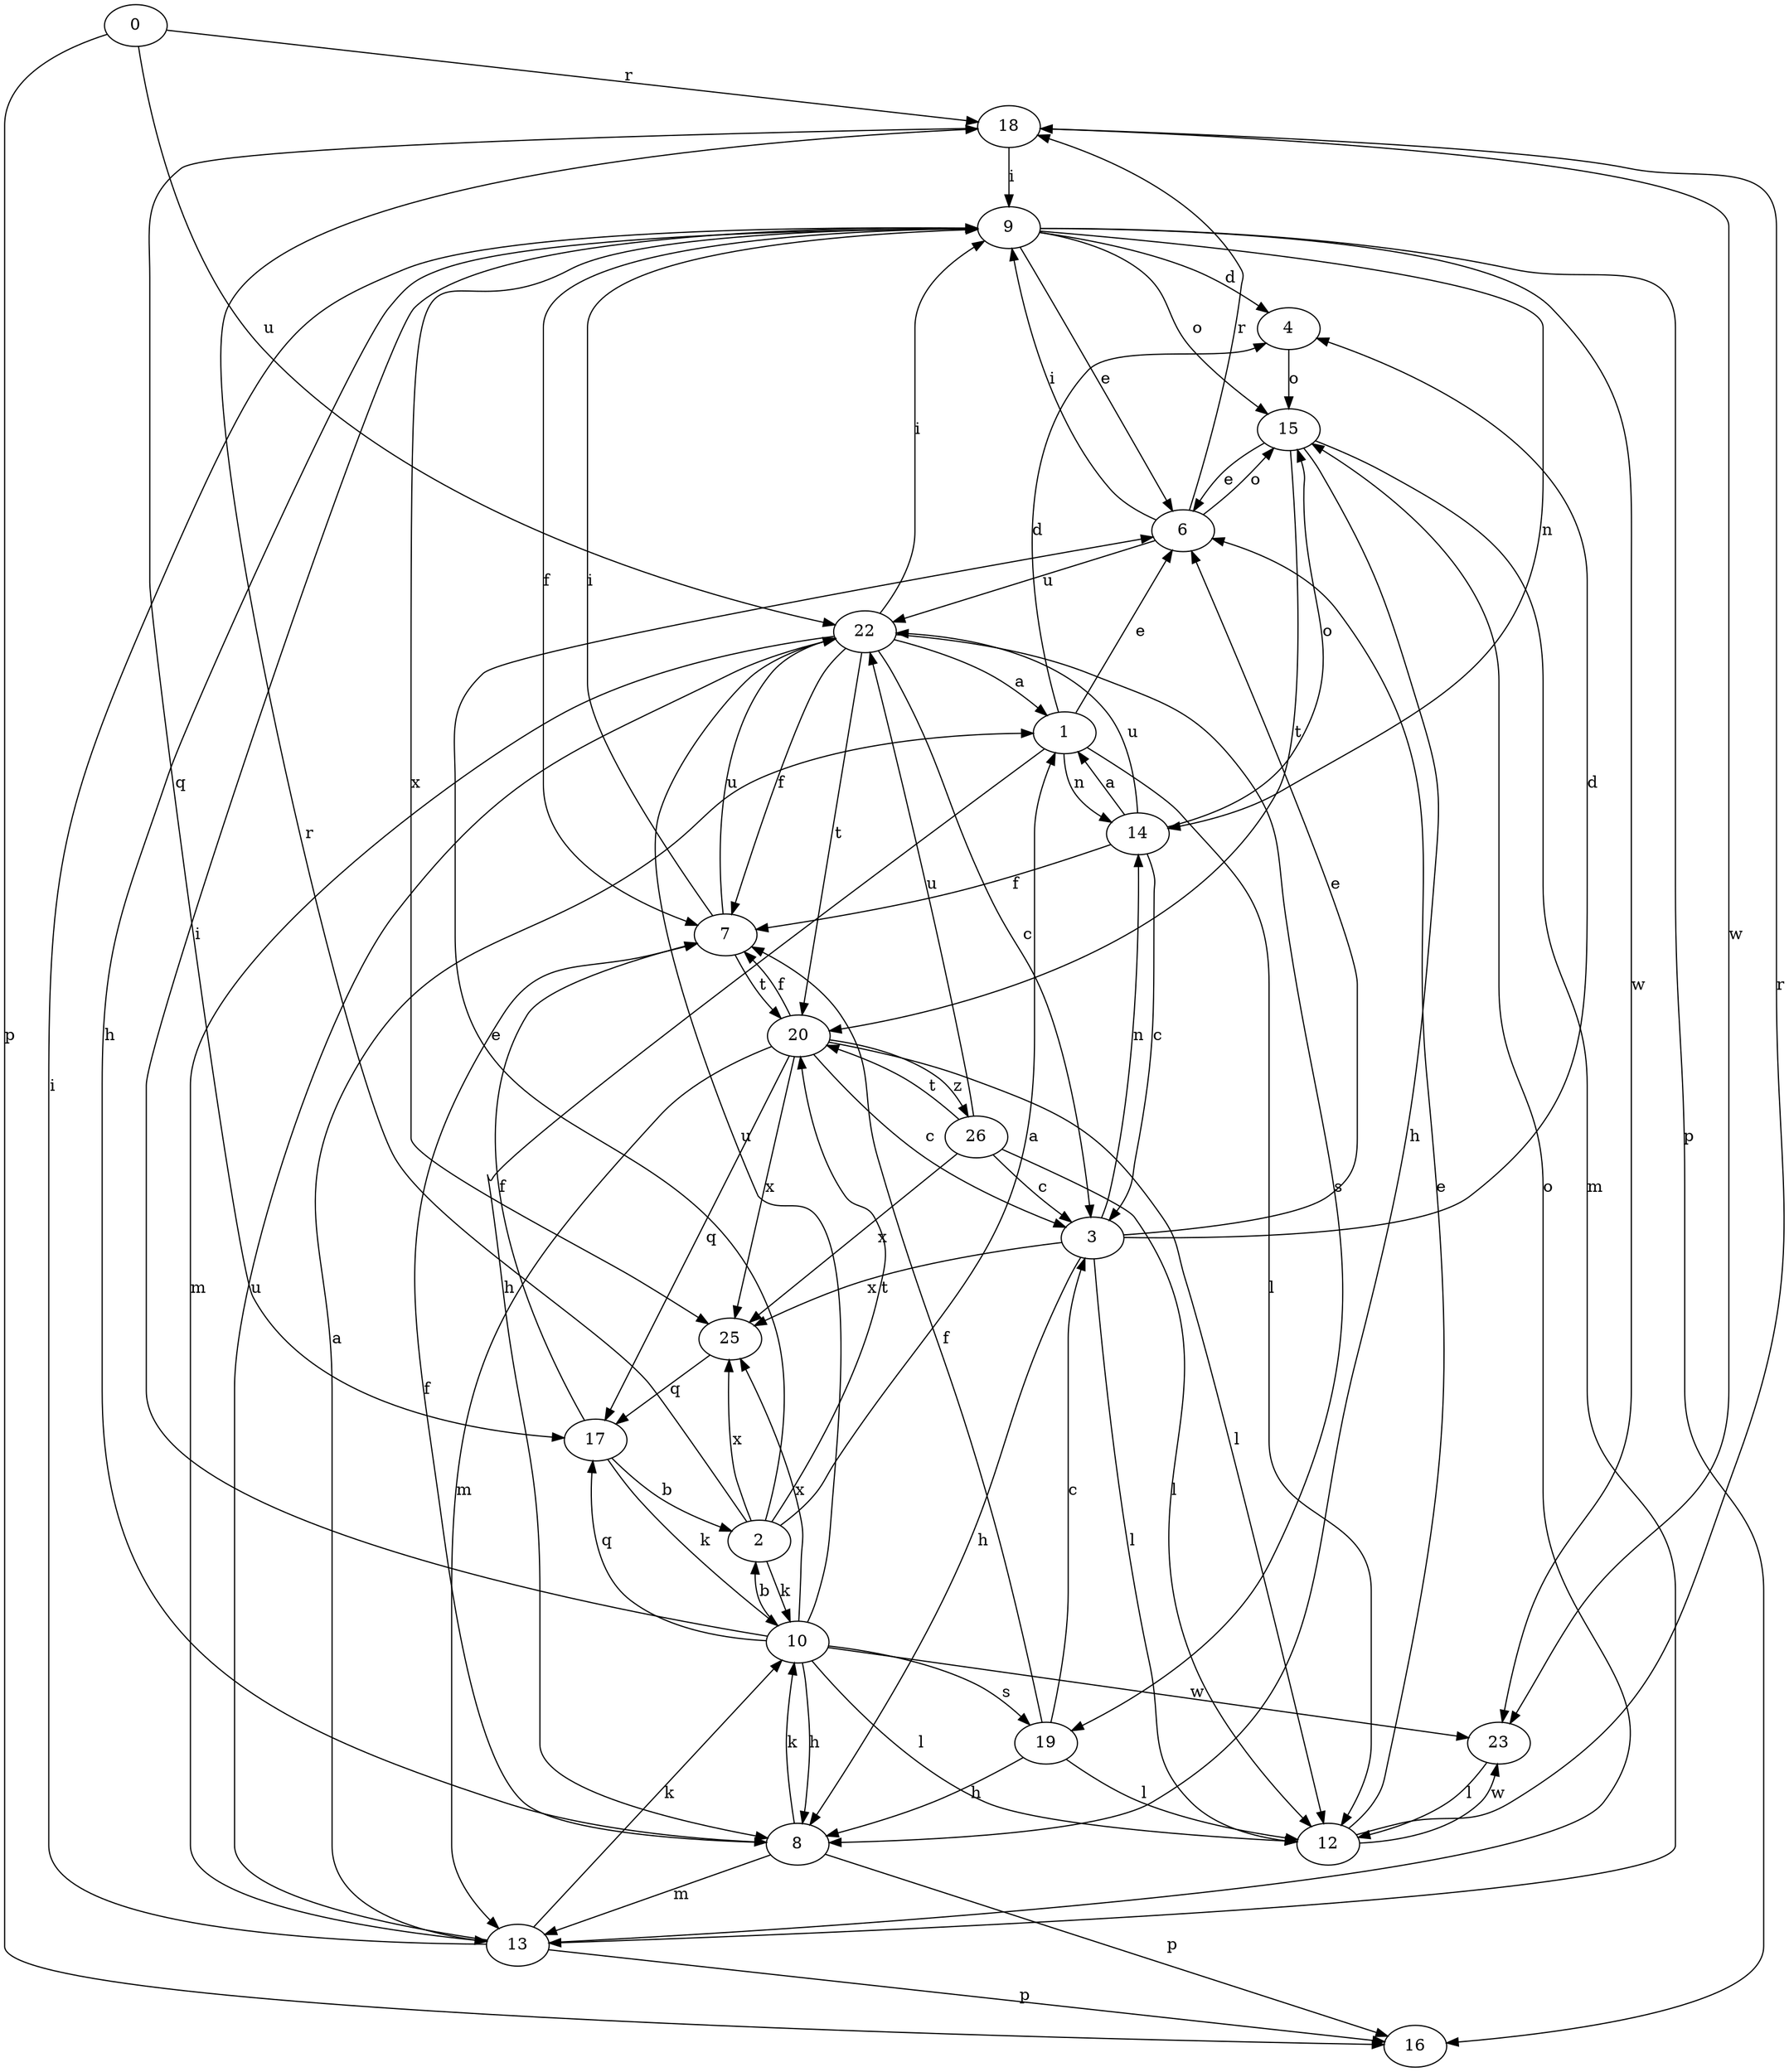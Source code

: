 strict digraph  {
0;
1;
2;
3;
4;
6;
7;
8;
9;
10;
12;
13;
14;
15;
16;
17;
18;
19;
20;
22;
23;
25;
26;
0 -> 16  [label=p];
0 -> 18  [label=r];
0 -> 22  [label=u];
1 -> 4  [label=d];
1 -> 6  [label=e];
1 -> 8  [label=h];
1 -> 12  [label=l];
1 -> 14  [label=n];
2 -> 1  [label=a];
2 -> 6  [label=e];
2 -> 10  [label=k];
2 -> 18  [label=r];
2 -> 20  [label=t];
2 -> 25  [label=x];
3 -> 4  [label=d];
3 -> 6  [label=e];
3 -> 8  [label=h];
3 -> 12  [label=l];
3 -> 14  [label=n];
3 -> 25  [label=x];
4 -> 15  [label=o];
6 -> 9  [label=i];
6 -> 15  [label=o];
6 -> 18  [label=r];
6 -> 22  [label=u];
7 -> 9  [label=i];
7 -> 20  [label=t];
7 -> 22  [label=u];
8 -> 7  [label=f];
8 -> 10  [label=k];
8 -> 13  [label=m];
8 -> 16  [label=p];
9 -> 4  [label=d];
9 -> 6  [label=e];
9 -> 7  [label=f];
9 -> 8  [label=h];
9 -> 14  [label=n];
9 -> 15  [label=o];
9 -> 16  [label=p];
9 -> 23  [label=w];
9 -> 25  [label=x];
10 -> 2  [label=b];
10 -> 8  [label=h];
10 -> 9  [label=i];
10 -> 12  [label=l];
10 -> 17  [label=q];
10 -> 19  [label=s];
10 -> 22  [label=u];
10 -> 23  [label=w];
10 -> 25  [label=x];
12 -> 6  [label=e];
12 -> 18  [label=r];
12 -> 23  [label=w];
13 -> 1  [label=a];
13 -> 9  [label=i];
13 -> 10  [label=k];
13 -> 15  [label=o];
13 -> 16  [label=p];
13 -> 22  [label=u];
14 -> 1  [label=a];
14 -> 3  [label=c];
14 -> 7  [label=f];
14 -> 15  [label=o];
14 -> 22  [label=u];
15 -> 6  [label=e];
15 -> 8  [label=h];
15 -> 13  [label=m];
15 -> 20  [label=t];
17 -> 2  [label=b];
17 -> 7  [label=f];
17 -> 10  [label=k];
18 -> 9  [label=i];
18 -> 17  [label=q];
18 -> 23  [label=w];
19 -> 3  [label=c];
19 -> 7  [label=f];
19 -> 8  [label=h];
19 -> 12  [label=l];
20 -> 3  [label=c];
20 -> 7  [label=f];
20 -> 12  [label=l];
20 -> 13  [label=m];
20 -> 17  [label=q];
20 -> 25  [label=x];
20 -> 26  [label=z];
22 -> 1  [label=a];
22 -> 3  [label=c];
22 -> 7  [label=f];
22 -> 9  [label=i];
22 -> 13  [label=m];
22 -> 19  [label=s];
22 -> 20  [label=t];
23 -> 12  [label=l];
25 -> 17  [label=q];
26 -> 3  [label=c];
26 -> 12  [label=l];
26 -> 20  [label=t];
26 -> 22  [label=u];
26 -> 25  [label=x];
}
